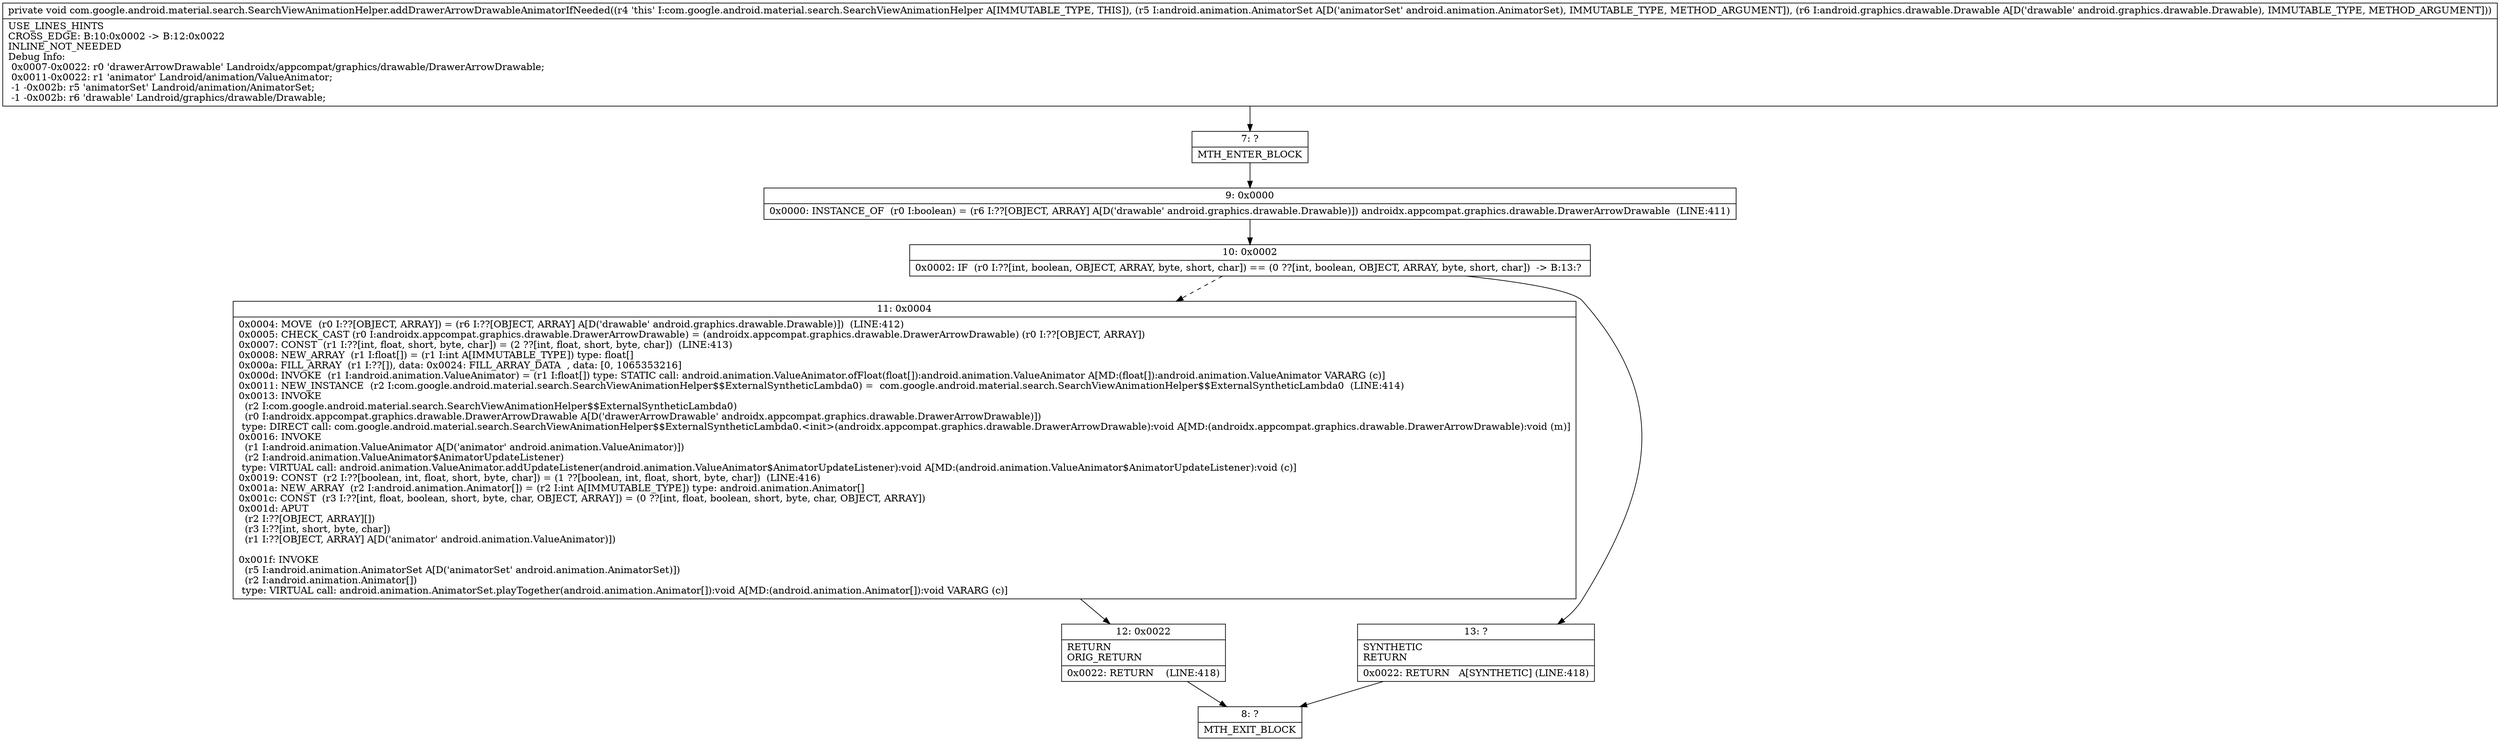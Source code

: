 digraph "CFG forcom.google.android.material.search.SearchViewAnimationHelper.addDrawerArrowDrawableAnimatorIfNeeded(Landroid\/animation\/AnimatorSet;Landroid\/graphics\/drawable\/Drawable;)V" {
Node_7 [shape=record,label="{7\:\ ?|MTH_ENTER_BLOCK\l}"];
Node_9 [shape=record,label="{9\:\ 0x0000|0x0000: INSTANCE_OF  (r0 I:boolean) = (r6 I:??[OBJECT, ARRAY] A[D('drawable' android.graphics.drawable.Drawable)]) androidx.appcompat.graphics.drawable.DrawerArrowDrawable  (LINE:411)\l}"];
Node_10 [shape=record,label="{10\:\ 0x0002|0x0002: IF  (r0 I:??[int, boolean, OBJECT, ARRAY, byte, short, char]) == (0 ??[int, boolean, OBJECT, ARRAY, byte, short, char])  \-\> B:13:? \l}"];
Node_11 [shape=record,label="{11\:\ 0x0004|0x0004: MOVE  (r0 I:??[OBJECT, ARRAY]) = (r6 I:??[OBJECT, ARRAY] A[D('drawable' android.graphics.drawable.Drawable)])  (LINE:412)\l0x0005: CHECK_CAST (r0 I:androidx.appcompat.graphics.drawable.DrawerArrowDrawable) = (androidx.appcompat.graphics.drawable.DrawerArrowDrawable) (r0 I:??[OBJECT, ARRAY]) \l0x0007: CONST  (r1 I:??[int, float, short, byte, char]) = (2 ??[int, float, short, byte, char])  (LINE:413)\l0x0008: NEW_ARRAY  (r1 I:float[]) = (r1 I:int A[IMMUTABLE_TYPE]) type: float[] \l0x000a: FILL_ARRAY  (r1 I:??[]), data: 0x0024: FILL_ARRAY_DATA  , data: [0, 1065353216] \l0x000d: INVOKE  (r1 I:android.animation.ValueAnimator) = (r1 I:float[]) type: STATIC call: android.animation.ValueAnimator.ofFloat(float[]):android.animation.ValueAnimator A[MD:(float[]):android.animation.ValueAnimator VARARG (c)]\l0x0011: NEW_INSTANCE  (r2 I:com.google.android.material.search.SearchViewAnimationHelper$$ExternalSyntheticLambda0) =  com.google.android.material.search.SearchViewAnimationHelper$$ExternalSyntheticLambda0  (LINE:414)\l0x0013: INVOKE  \l  (r2 I:com.google.android.material.search.SearchViewAnimationHelper$$ExternalSyntheticLambda0)\l  (r0 I:androidx.appcompat.graphics.drawable.DrawerArrowDrawable A[D('drawerArrowDrawable' androidx.appcompat.graphics.drawable.DrawerArrowDrawable)])\l type: DIRECT call: com.google.android.material.search.SearchViewAnimationHelper$$ExternalSyntheticLambda0.\<init\>(androidx.appcompat.graphics.drawable.DrawerArrowDrawable):void A[MD:(androidx.appcompat.graphics.drawable.DrawerArrowDrawable):void (m)]\l0x0016: INVOKE  \l  (r1 I:android.animation.ValueAnimator A[D('animator' android.animation.ValueAnimator)])\l  (r2 I:android.animation.ValueAnimator$AnimatorUpdateListener)\l type: VIRTUAL call: android.animation.ValueAnimator.addUpdateListener(android.animation.ValueAnimator$AnimatorUpdateListener):void A[MD:(android.animation.ValueAnimator$AnimatorUpdateListener):void (c)]\l0x0019: CONST  (r2 I:??[boolean, int, float, short, byte, char]) = (1 ??[boolean, int, float, short, byte, char])  (LINE:416)\l0x001a: NEW_ARRAY  (r2 I:android.animation.Animator[]) = (r2 I:int A[IMMUTABLE_TYPE]) type: android.animation.Animator[] \l0x001c: CONST  (r3 I:??[int, float, boolean, short, byte, char, OBJECT, ARRAY]) = (0 ??[int, float, boolean, short, byte, char, OBJECT, ARRAY]) \l0x001d: APUT  \l  (r2 I:??[OBJECT, ARRAY][])\l  (r3 I:??[int, short, byte, char])\l  (r1 I:??[OBJECT, ARRAY] A[D('animator' android.animation.ValueAnimator)])\l \l0x001f: INVOKE  \l  (r5 I:android.animation.AnimatorSet A[D('animatorSet' android.animation.AnimatorSet)])\l  (r2 I:android.animation.Animator[])\l type: VIRTUAL call: android.animation.AnimatorSet.playTogether(android.animation.Animator[]):void A[MD:(android.animation.Animator[]):void VARARG (c)]\l}"];
Node_12 [shape=record,label="{12\:\ 0x0022|RETURN\lORIG_RETURN\l|0x0022: RETURN    (LINE:418)\l}"];
Node_8 [shape=record,label="{8\:\ ?|MTH_EXIT_BLOCK\l}"];
Node_13 [shape=record,label="{13\:\ ?|SYNTHETIC\lRETURN\l|0x0022: RETURN   A[SYNTHETIC] (LINE:418)\l}"];
MethodNode[shape=record,label="{private void com.google.android.material.search.SearchViewAnimationHelper.addDrawerArrowDrawableAnimatorIfNeeded((r4 'this' I:com.google.android.material.search.SearchViewAnimationHelper A[IMMUTABLE_TYPE, THIS]), (r5 I:android.animation.AnimatorSet A[D('animatorSet' android.animation.AnimatorSet), IMMUTABLE_TYPE, METHOD_ARGUMENT]), (r6 I:android.graphics.drawable.Drawable A[D('drawable' android.graphics.drawable.Drawable), IMMUTABLE_TYPE, METHOD_ARGUMENT]))  | USE_LINES_HINTS\lCROSS_EDGE: B:10:0x0002 \-\> B:12:0x0022\lINLINE_NOT_NEEDED\lDebug Info:\l  0x0007\-0x0022: r0 'drawerArrowDrawable' Landroidx\/appcompat\/graphics\/drawable\/DrawerArrowDrawable;\l  0x0011\-0x0022: r1 'animator' Landroid\/animation\/ValueAnimator;\l  \-1 \-0x002b: r5 'animatorSet' Landroid\/animation\/AnimatorSet;\l  \-1 \-0x002b: r6 'drawable' Landroid\/graphics\/drawable\/Drawable;\l}"];
MethodNode -> Node_7;Node_7 -> Node_9;
Node_9 -> Node_10;
Node_10 -> Node_11[style=dashed];
Node_10 -> Node_13;
Node_11 -> Node_12;
Node_12 -> Node_8;
Node_13 -> Node_8;
}


